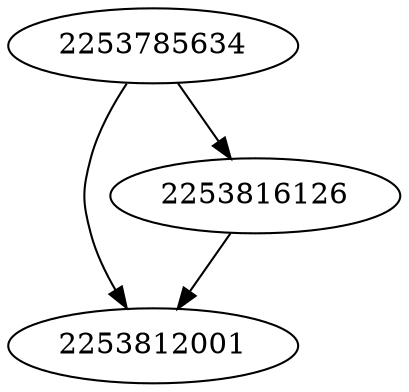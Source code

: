strict digraph  {
2253812001;
2253785634;
2253816126;
2253785634 -> 2253812001;
2253785634 -> 2253816126;
2253816126 -> 2253812001;
}
